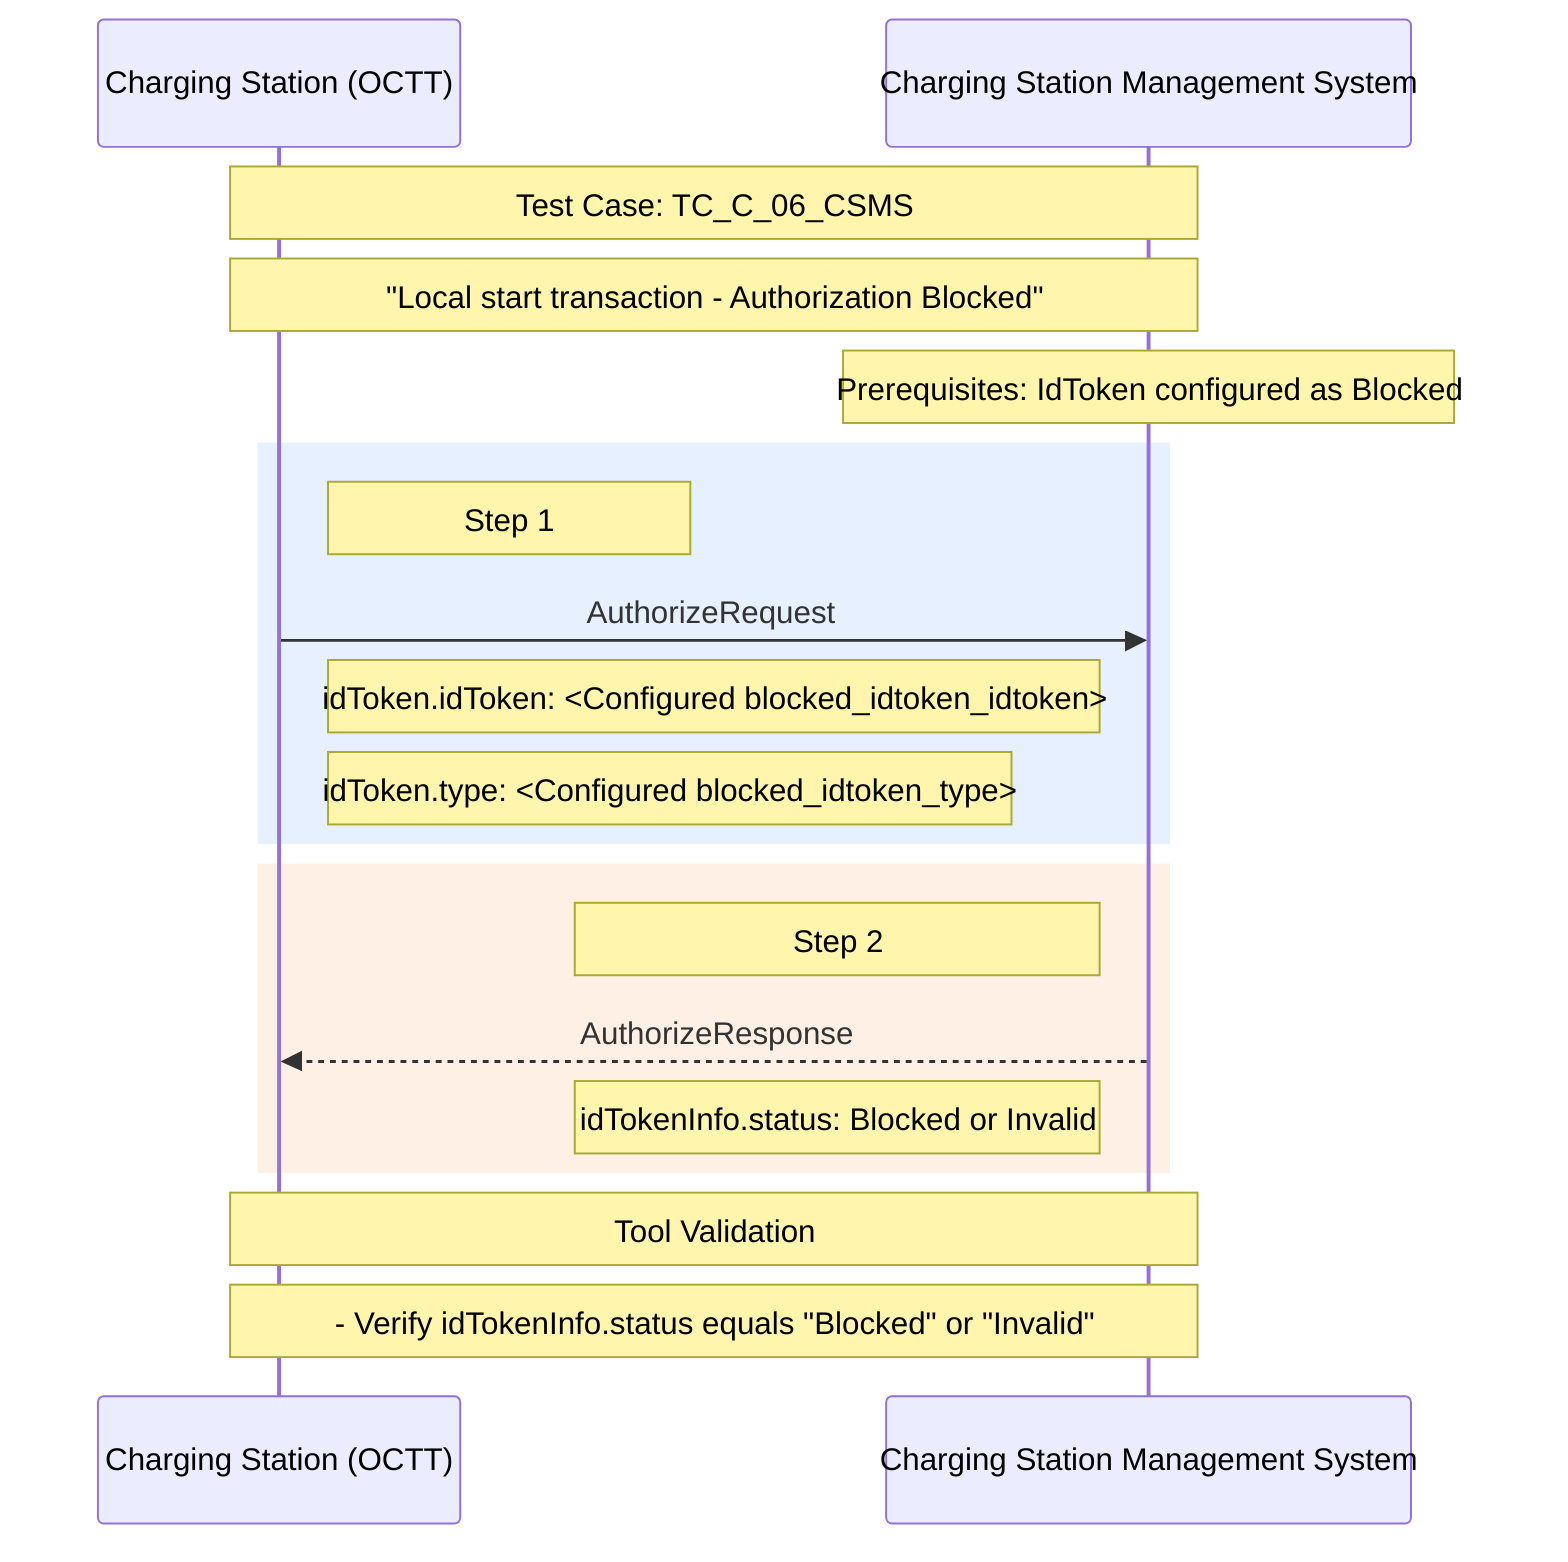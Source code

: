 sequenceDiagram
    participant CS as Charging Station (OCTT)
    participant CSMS as Charging Station Management System
    
    Note over CS,CSMS: Test Case: TC_C_06_CSMS
    Note over CS,CSMS: "Local start transaction - Authorization Blocked"
    
    Note over CSMS: Prerequisites: IdToken configured as Blocked
    
    rect rgb(230, 240, 255)
        Note right of CS: Step 1
        CS->>CSMS: AuthorizeRequest
        Note right of CS: idToken.idToken: <Configured blocked_idtoken_idtoken>
        Note right of CS: idToken.type: <Configured blocked_idtoken_type>
    end
    
    rect rgb(255, 240, 230)
        Note left of CSMS: Step 2
        CSMS-->>CS: AuthorizeResponse
        Note left of CSMS: idTokenInfo.status: Blocked or Invalid
    end
    
    Note over CS,CSMS: Tool Validation
    Note over CS,CSMS: - Verify idTokenInfo.status equals "Blocked" or "Invalid"